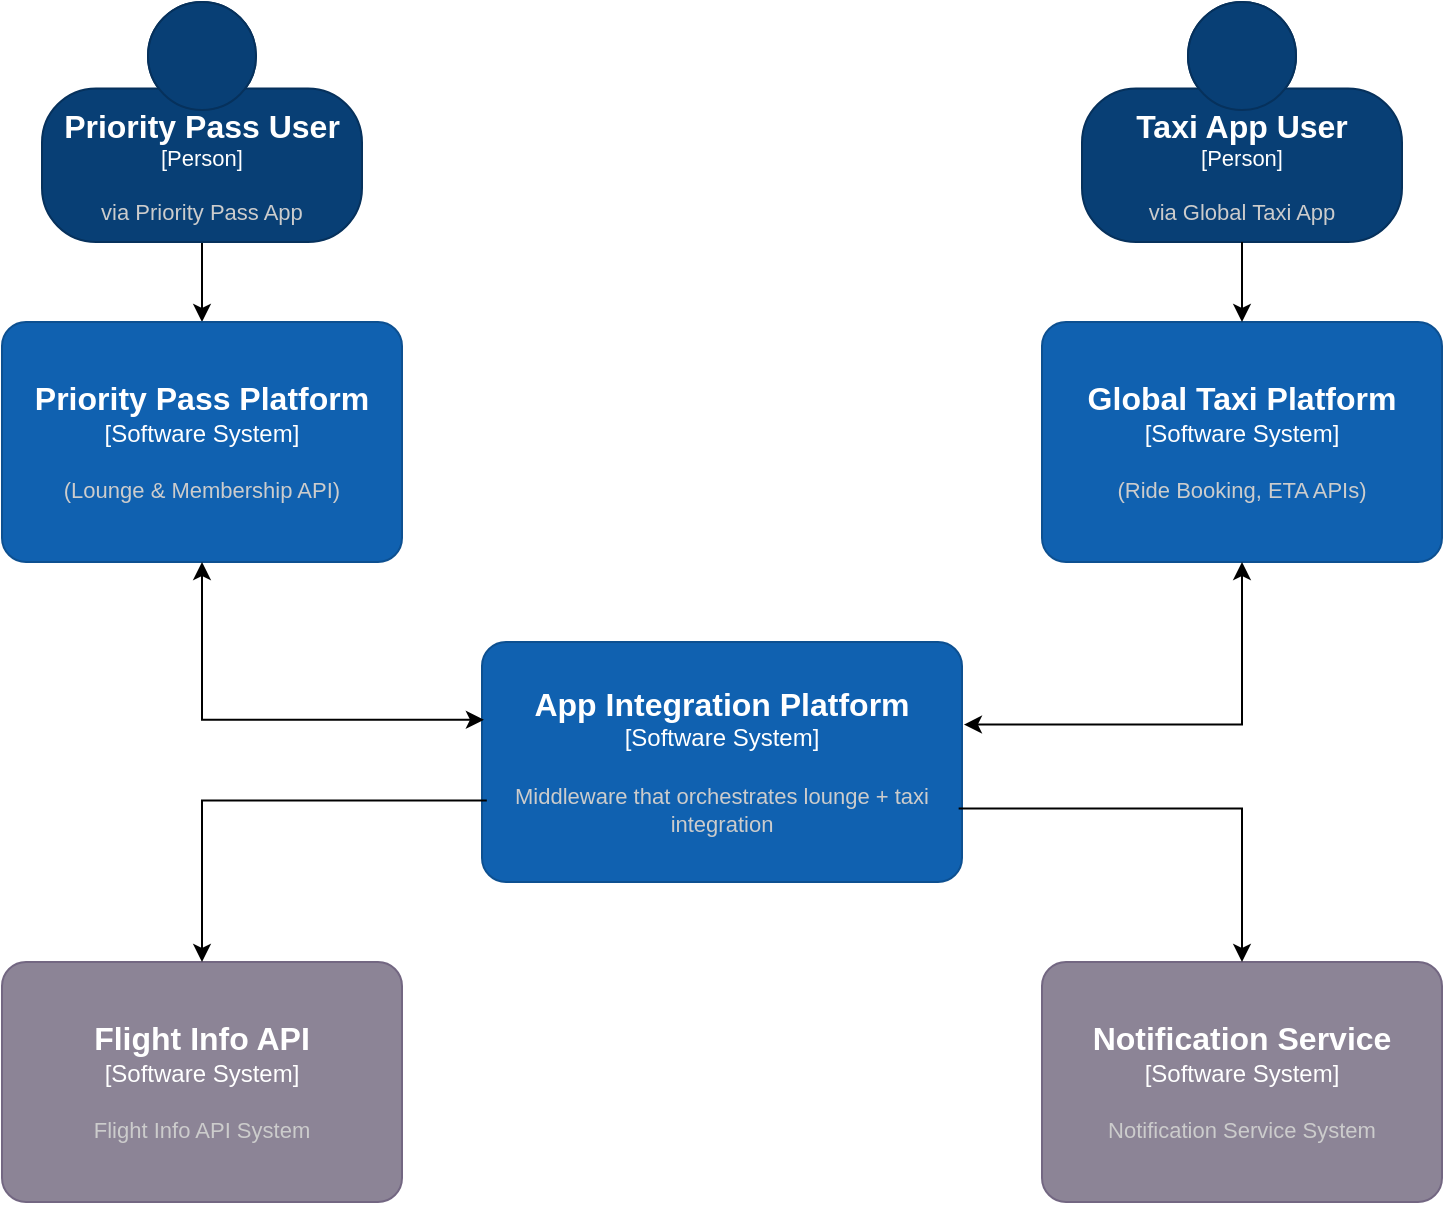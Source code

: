 <mxfile version="26.2.15" pages="3">
  <diagram name="Context" id="yVrRE9U0xkHryNs1dpXu">
    <mxGraphModel dx="1473" dy="922" grid="0" gridSize="10" guides="1" tooltips="1" connect="1" arrows="1" fold="1" page="1" pageScale="1" pageWidth="850" pageHeight="1100" math="0" shadow="0">
      <root>
        <mxCell id="0" />
        <mxCell id="1" parent="0" />
        <mxCell id="MIZiyKc636VFzg8JrYek-9" style="edgeStyle=orthogonalEdgeStyle;rounded=0;orthogonalLoop=1;jettySize=auto;html=1;" edge="1" parent="1" source="MIZiyKc636VFzg8JrYek-2" target="MIZiyKc636VFzg8JrYek-5">
          <mxGeometry relative="1" as="geometry" />
        </mxCell>
        <object placeholders="1" c4Name="Priority Pass User" c4Type="Person" c4Description="via Priority Pass App" label="&lt;font style=&quot;font-size: 16px&quot;&gt;&lt;b&gt;%c4Name%&lt;/b&gt;&lt;/font&gt;&lt;div&gt;[%c4Type%]&lt;/div&gt;&lt;br&gt;&lt;div&gt;&lt;font style=&quot;font-size: 11px&quot;&gt;&lt;font color=&quot;#cccccc&quot;&gt;%c4Description%&lt;/font&gt;&lt;/div&gt;" id="MIZiyKc636VFzg8JrYek-2">
          <mxCell style="html=1;fontSize=11;dashed=0;whiteSpace=wrap;fillColor=#083F75;strokeColor=#06315C;fontColor=#ffffff;shape=mxgraph.c4.person2;align=center;metaEdit=1;points=[[0.5,0,0],[1,0.5,0],[1,0.75,0],[0.75,1,0],[0.5,1,0],[0.25,1,0],[0,0.75,0],[0,0.5,0]];resizable=1;" vertex="1" parent="1">
            <mxGeometry x="60" y="40" width="160" height="120" as="geometry" />
          </mxCell>
        </object>
        <object placeholders="1" c4Name="App Integration Platform" c4Type="Software System" c4Description="Middleware that orchestrates lounge + taxi integration" label="&lt;font style=&quot;font-size: 16px&quot;&gt;&lt;b&gt;%c4Name%&lt;/b&gt;&lt;/font&gt;&lt;div&gt;[%c4Type%]&lt;/div&gt;&lt;br&gt;&lt;div&gt;&lt;font style=&quot;font-size: 11px&quot;&gt;&lt;font color=&quot;#cccccc&quot;&gt;%c4Description%&lt;/font&gt;&lt;/div&gt;" id="MIZiyKc636VFzg8JrYek-4">
          <mxCell style="rounded=1;whiteSpace=wrap;html=1;labelBackgroundColor=none;fillColor=#1061B0;fontColor=#ffffff;align=center;arcSize=10;strokeColor=#0D5091;metaEdit=1;resizable=1;points=[[0.25,0,0],[0.5,0,0],[0.75,0,0],[1,0.25,0],[1,0.5,0],[1,0.75,0],[0.75,1,0],[0.5,1,0],[0.25,1,0],[0,0.75,0],[0,0.5,0],[0,0.25,0]];" vertex="1" parent="1">
            <mxGeometry x="280" y="360" width="240" height="120" as="geometry" />
          </mxCell>
        </object>
        <object placeholders="1" c4Name="Priority Pass Platform" c4Type="Software System" c4Description="(Lounge &amp; Membership API)" label="&lt;font style=&quot;font-size: 16px&quot;&gt;&lt;b&gt;%c4Name%&lt;/b&gt;&lt;/font&gt;&lt;div&gt;[%c4Type%]&lt;/div&gt;&lt;br&gt;&lt;div&gt;&lt;font style=&quot;font-size: 11px&quot;&gt;&lt;font color=&quot;#cccccc&quot;&gt;%c4Description%&lt;/font&gt;&lt;/div&gt;" id="MIZiyKc636VFzg8JrYek-5">
          <mxCell style="rounded=1;whiteSpace=wrap;html=1;labelBackgroundColor=none;fillColor=#1061B0;fontColor=#ffffff;align=center;arcSize=10;strokeColor=#0D5091;metaEdit=1;resizable=1;points=[[0.25,0,0],[0.5,0,0],[0.75,0,0],[1,0.25,0],[1,0.5,0],[1,0.75,0],[0.75,1,0],[0.5,1,0],[0.25,1,0],[0,0.75,0],[0,0.5,0],[0,0.25,0]];verticalAlign=middle;fontFamily=Helvetica;fontSize=12;" vertex="1" parent="1">
            <mxGeometry x="40" y="200" width="200" height="120" as="geometry" />
          </mxCell>
        </object>
        <object placeholders="1" c4Name="Global Taxi Platform" c4Type="Software System" c4Description="(Ride Booking, ETA APIs)" label="&lt;font style=&quot;font-size: 16px&quot;&gt;&lt;b&gt;%c4Name%&lt;/b&gt;&lt;/font&gt;&lt;div&gt;[%c4Type%]&lt;/div&gt;&lt;br&gt;&lt;div&gt;&lt;font style=&quot;font-size: 11px&quot;&gt;&lt;font color=&quot;#cccccc&quot;&gt;%c4Description%&lt;/font&gt;&lt;/div&gt;" id="MIZiyKc636VFzg8JrYek-7">
          <mxCell style="rounded=1;whiteSpace=wrap;html=1;labelBackgroundColor=none;fillColor=#1061B0;fontColor=#ffffff;align=center;arcSize=10;strokeColor=#0D5091;metaEdit=1;resizable=1;points=[[0.25,0,0],[0.5,0,0],[0.75,0,0],[1,0.25,0],[1,0.5,0],[1,0.75,0],[0.75,1,0],[0.5,1,0],[0.25,1,0],[0,0.75,0],[0,0.5,0],[0,0.25,0]];verticalAlign=middle;fontFamily=Helvetica;fontSize=12;" vertex="1" parent="1">
            <mxGeometry x="560" y="200" width="200" height="120" as="geometry" />
          </mxCell>
        </object>
        <object placeholders="1" c4Name="Taxi App User" c4Type="Person" c4Description="via Global Taxi App" label="&lt;font style=&quot;font-size: 16px&quot;&gt;&lt;b&gt;%c4Name%&lt;/b&gt;&lt;/font&gt;&lt;div&gt;[%c4Type%]&lt;/div&gt;&lt;br&gt;&lt;div&gt;&lt;font style=&quot;font-size: 11px&quot;&gt;&lt;font color=&quot;#cccccc&quot;&gt;%c4Description%&lt;/font&gt;&lt;/div&gt;" id="MIZiyKc636VFzg8JrYek-8">
          <mxCell style="html=1;fontSize=11;dashed=0;whiteSpace=wrap;fillColor=#083F75;strokeColor=#06315C;fontColor=#ffffff;shape=mxgraph.c4.person2;align=center;metaEdit=1;points=[[0.5,0,0],[1,0.5,0],[1,0.75,0],[0.75,1,0],[0.5,1,0],[0.25,1,0],[0,0.75,0],[0,0.5,0]];resizable=1;" vertex="1" parent="1">
            <mxGeometry x="580" y="40" width="160" height="120" as="geometry" />
          </mxCell>
        </object>
        <mxCell id="MIZiyKc636VFzg8JrYek-11" style="edgeStyle=orthogonalEdgeStyle;rounded=0;orthogonalLoop=1;jettySize=auto;html=1;entryX=0.004;entryY=0.324;entryDx=0;entryDy=0;entryPerimeter=0;startArrow=classic;startFill=1;exitX=0.5;exitY=1;exitDx=0;exitDy=0;exitPerimeter=0;" edge="1" parent="1" source="MIZiyKc636VFzg8JrYek-5" target="MIZiyKc636VFzg8JrYek-4">
          <mxGeometry relative="1" as="geometry" />
        </mxCell>
        <mxCell id="MIZiyKc636VFzg8JrYek-12" style="edgeStyle=orthogonalEdgeStyle;rounded=0;orthogonalLoop=1;jettySize=auto;html=1;entryX=0.5;entryY=0;entryDx=0;entryDy=0;entryPerimeter=0;" edge="1" parent="1" source="MIZiyKc636VFzg8JrYek-8" target="MIZiyKc636VFzg8JrYek-7">
          <mxGeometry relative="1" as="geometry" />
        </mxCell>
        <object placeholders="1" c4Name="Flight Info API" c4Type="Software System" c4Description="Flight Info API System" label="&lt;font style=&quot;font-size: 16px&quot;&gt;&lt;b&gt;%c4Name%&lt;/b&gt;&lt;/font&gt;&lt;div&gt;[%c4Type%]&lt;/div&gt;&lt;br&gt;&lt;div&gt;&lt;font style=&quot;font-size: 11px&quot;&gt;&lt;font color=&quot;#cccccc&quot;&gt;%c4Description%&lt;/font&gt;&lt;/div&gt;" id="MIZiyKc636VFzg8JrYek-13">
          <mxCell style="rounded=1;whiteSpace=wrap;html=1;labelBackgroundColor=none;fillColor=#8C8496;fontColor=#ffffff;align=center;arcSize=10;strokeColor=#736782;metaEdit=1;resizable=1;points=[[0.25,0,0],[0.5,0,0],[0.75,0,0],[1,0.25,0],[1,0.5,0],[1,0.75,0],[0.75,1,0],[0.5,1,0],[0.25,1,0],[0,0.75,0],[0,0.5,0],[0,0.25,0]];" vertex="1" parent="1">
            <mxGeometry x="40" y="520" width="200" height="120" as="geometry" />
          </mxCell>
        </object>
        <object placeholders="1" c4Name="Notification Service" c4Type="Software System" c4Description="Notification Service System" label="&lt;font style=&quot;font-size: 16px&quot;&gt;&lt;b&gt;%c4Name%&lt;/b&gt;&lt;/font&gt;&lt;div&gt;[%c4Type%]&lt;/div&gt;&lt;br&gt;&lt;div&gt;&lt;font style=&quot;font-size: 11px&quot;&gt;&lt;font color=&quot;#cccccc&quot;&gt;%c4Description%&lt;/font&gt;&lt;/div&gt;" id="MIZiyKc636VFzg8JrYek-14">
          <mxCell style="rounded=1;whiteSpace=wrap;html=1;labelBackgroundColor=none;fillColor=#8C8496;fontColor=#ffffff;align=center;arcSize=10;strokeColor=#736782;metaEdit=1;resizable=1;points=[[0.25,0,0],[0.5,0,0],[0.75,0,0],[1,0.25,0],[1,0.5,0],[1,0.75,0],[0.75,1,0],[0.5,1,0],[0.25,1,0],[0,0.75,0],[0,0.5,0],[0,0.25,0]];" vertex="1" parent="1">
            <mxGeometry x="560" y="520" width="200" height="120" as="geometry" />
          </mxCell>
        </object>
        <mxCell id="MIZiyKc636VFzg8JrYek-16" style="edgeStyle=orthogonalEdgeStyle;rounded=0;orthogonalLoop=1;jettySize=auto;html=1;entryX=0.5;entryY=0;entryDx=0;entryDy=0;entryPerimeter=0;exitX=0.993;exitY=0.694;exitDx=0;exitDy=0;exitPerimeter=0;" edge="1" parent="1" source="MIZiyKc636VFzg8JrYek-4" target="MIZiyKc636VFzg8JrYek-14">
          <mxGeometry relative="1" as="geometry" />
        </mxCell>
        <mxCell id="MIZiyKc636VFzg8JrYek-17" style="edgeStyle=orthogonalEdgeStyle;rounded=0;orthogonalLoop=1;jettySize=auto;html=1;exitX=0.01;exitY=0.66;exitDx=0;exitDy=0;exitPerimeter=0;entryX=0.5;entryY=0;entryDx=0;entryDy=0;entryPerimeter=0;" edge="1" parent="1" source="MIZiyKc636VFzg8JrYek-4" target="MIZiyKc636VFzg8JrYek-13">
          <mxGeometry relative="1" as="geometry" />
        </mxCell>
        <mxCell id="MIZiyKc636VFzg8JrYek-18" style="edgeStyle=orthogonalEdgeStyle;rounded=0;orthogonalLoop=1;jettySize=auto;html=1;entryX=1.004;entryY=0.344;entryDx=0;entryDy=0;entryPerimeter=0;exitX=0.5;exitY=1;exitDx=0;exitDy=0;exitPerimeter=0;startArrow=classic;startFill=1;" edge="1" parent="1" source="MIZiyKc636VFzg8JrYek-7" target="MIZiyKc636VFzg8JrYek-4">
          <mxGeometry relative="1" as="geometry" />
        </mxCell>
      </root>
    </mxGraphModel>
  </diagram>
  <diagram name="Container-Diagram" id="QTWIF_uvTh-P5eCi1F5J">
    <mxGraphModel dx="1873" dy="922" grid="0" gridSize="10" guides="1" tooltips="1" connect="1" arrows="1" fold="1" page="0" pageScale="1" pageWidth="850" pageHeight="1100" math="0" shadow="0">
      <root>
        <mxCell id="iaBq63HRWIzzUxnHoeDe-0" />
        <mxCell id="iaBq63HRWIzzUxnHoeDe-1" parent="iaBq63HRWIzzUxnHoeDe-0" />
        <mxCell id="J3R2VgDhajD4dBMp-8DX-2" value="&lt;b&gt;&lt;font style=&quot;font-size: 16px;&quot;&gt;App Integration Platform&lt;/font&gt;&lt;/b&gt;" style="rounded=0;whiteSpace=wrap;html=1;verticalAlign=top;fillColor=#f5f5f5;fontColor=#333333;strokeColor=#666666;strokeWidth=0.5;align=left;" vertex="1" parent="iaBq63HRWIzzUxnHoeDe-1">
          <mxGeometry x="-8" y="199" width="880" height="610" as="geometry" />
        </mxCell>
        <object placeholders="1" c4Name="Priority Pass Platform" c4Type="Software System" c4Description="" label="&lt;font style=&quot;font-size: 16px&quot;&gt;&lt;b&gt;%c4Name%&lt;/b&gt;&lt;/font&gt;&lt;div&gt;[%c4Type%]&lt;/div&gt;&lt;br&gt;&lt;div&gt;&lt;font style=&quot;font-size: 11px&quot;&gt;&lt;font color=&quot;#cccccc&quot;&gt;%c4Description%&lt;/font&gt;&lt;/div&gt;" id="iaBq63HRWIzzUxnHoeDe-5">
          <mxCell style="rounded=1;whiteSpace=wrap;html=1;labelBackgroundColor=none;fillColor=#1061B0;fontColor=#ffffff;align=center;arcSize=10;strokeColor=#0D5091;metaEdit=1;resizable=1;points=[[0.25,0,0],[0.5,0,0],[0.75,0,0],[1,0.25,0],[1,0.5,0],[1,0.75,0],[0.75,1,0],[0.5,1,0],[0.25,1,0],[0,0.75,0],[0,0.5,0],[0,0.25,0]];verticalAlign=middle;fontFamily=Helvetica;fontSize=12;" vertex="1" parent="iaBq63HRWIzzUxnHoeDe-1">
            <mxGeometry x="40" y="40" width="160" height="80" as="geometry" />
          </mxCell>
        </object>
        <object placeholders="1" c4Name="Global Taxi Platform" c4Type="Software System" c4Description="" label="&lt;font style=&quot;font-size: 16px&quot;&gt;&lt;b&gt;%c4Name%&lt;/b&gt;&lt;/font&gt;&lt;div&gt;[%c4Type%]&lt;/div&gt;&lt;br&gt;&lt;div&gt;&lt;font style=&quot;font-size: 11px&quot;&gt;&lt;font color=&quot;#cccccc&quot;&gt;%c4Description%&lt;/font&gt;&lt;/div&gt;" id="iaBq63HRWIzzUxnHoeDe-6">
          <mxCell style="rounded=1;whiteSpace=wrap;html=1;labelBackgroundColor=none;fillColor=#1061B0;fontColor=#ffffff;align=center;arcSize=10;strokeColor=#0D5091;metaEdit=1;resizable=1;points=[[0.25,0,0],[0.5,0,0],[0.75,0,0],[1,0.25,0],[1,0.5,0],[1,0.75,0],[0.75,1,0],[0.5,1,0],[0.25,1,0],[0,0.75,0],[0,0.5,0],[0,0.25,0]];verticalAlign=middle;fontFamily=Helvetica;fontSize=12;" vertex="1" parent="iaBq63HRWIzzUxnHoeDe-1">
            <mxGeometry x="638" y="40" width="160" height="80" as="geometry" />
          </mxCell>
        </object>
        <object placeholders="1" c4Name="Flight Info API" c4Type="Software System" c4Description="" label="&lt;font style=&quot;font-size: 16px&quot;&gt;&lt;b&gt;%c4Name%&lt;/b&gt;&lt;/font&gt;&lt;div&gt;[%c4Type%]&lt;/div&gt;&lt;br&gt;&lt;div&gt;&lt;font style=&quot;font-size: 11px&quot;&gt;&lt;font color=&quot;#cccccc&quot;&gt;%c4Description%&lt;/font&gt;&lt;/div&gt;" id="iaBq63HRWIzzUxnHoeDe-10">
          <mxCell style="rounded=1;whiteSpace=wrap;html=1;labelBackgroundColor=none;fillColor=#8C8496;fontColor=#ffffff;align=center;arcSize=10;strokeColor=#736782;metaEdit=1;resizable=1;points=[[0.25,0,0],[0.5,0,0],[0.75,0,0],[1,0.25,0],[1,0.5,0],[1,0.75,0],[0.75,1,0],[0.5,1,0],[0.25,1,0],[0,0.75,0],[0,0.5,0],[0,0.25,0]];" vertex="1" parent="iaBq63HRWIzzUxnHoeDe-1">
            <mxGeometry x="60" y="841" width="160" height="80" as="geometry" />
          </mxCell>
        </object>
        <object placeholders="1" c4Name="Notification Service" c4Type="Software System" c4Description="" label="&lt;font style=&quot;font-size: 16px&quot;&gt;&lt;b&gt;%c4Name%&lt;/b&gt;&lt;/font&gt;&lt;div&gt;[%c4Type%]&lt;/div&gt;&lt;br&gt;&lt;div&gt;&lt;font style=&quot;font-size: 11px&quot;&gt;&lt;font color=&quot;#cccccc&quot;&gt;%c4Description%&lt;/font&gt;&lt;/div&gt;" id="iaBq63HRWIzzUxnHoeDe-11">
          <mxCell style="rounded=1;whiteSpace=wrap;html=1;labelBackgroundColor=none;fillColor=#8C8496;fontColor=#ffffff;align=center;arcSize=10;strokeColor=#736782;metaEdit=1;resizable=1;points=[[0.25,0,0],[0.5,0,0],[0.75,0,0],[1,0.25,0],[1,0.5,0],[1,0.75,0],[0.75,1,0],[0.5,1,0],[0.25,1,0],[0,0.75,0],[0,0.5,0],[0,0.25,0]];" vertex="1" parent="iaBq63HRWIzzUxnHoeDe-1">
            <mxGeometry x="640" y="841" width="160" height="80" as="geometry" />
          </mxCell>
        </object>
        <object placeholders="1" c4Name="API Gateway" c4Type="Container" c4Technology="e.g. AWS API Gateway" c4Description="Entry point for all external integrations; handles auth/routing" label="&lt;font style=&quot;font-size: 16px&quot;&gt;&lt;b&gt;%c4Name%&lt;/b&gt;&lt;/font&gt;&lt;div&gt;[%c4Type%: %c4Technology%]&lt;/div&gt;&lt;br&gt;&lt;div&gt;&lt;font style=&quot;font-size: 11px&quot;&gt;&lt;font color=&quot;#E6E6E6&quot;&gt;%c4Description%&lt;/font&gt;&lt;/div&gt;" id="J3R2VgDhajD4dBMp-8DX-3">
          <mxCell style="rounded=1;whiteSpace=wrap;html=1;fontSize=11;labelBackgroundColor=none;fillColor=#23A2D9;fontColor=#ffffff;align=center;arcSize=10;strokeColor=#0E7DAD;metaEdit=1;resizable=1;points=[[0.25,0,0],[0.5,0,0],[0.75,0,0],[1,0.25,0],[1,0.5,0],[1,0.75,0],[0.75,1,0],[0.5,1,0],[0.25,1,0],[0,0.75,0],[0,0.5,0],[0,0.25,0]];" vertex="1" parent="iaBq63HRWIzzUxnHoeDe-1">
            <mxGeometry x="320" y="360" width="200" height="80" as="geometry" />
          </mxCell>
        </object>
        <object placeholders="1" c4Name="Authentication Service&#x9;" c4Type="Container" c4Technology="e.g. AWS Incognito" c4Description="Manages user/system authentication" label="&lt;font style=&quot;font-size: 16px&quot;&gt;&lt;b&gt;%c4Name%&lt;/b&gt;&lt;/font&gt;&lt;div&gt;[%c4Type%: %c4Technology%]&lt;/div&gt;&lt;br&gt;&lt;div&gt;&lt;font style=&quot;font-size: 11px&quot;&gt;&lt;font color=&quot;#E6E6E6&quot;&gt;%c4Description%&lt;/font&gt;&lt;/div&gt;" id="J3R2VgDhajD4dBMp-8DX-4">
          <mxCell style="rounded=1;whiteSpace=wrap;html=1;fontSize=11;labelBackgroundColor=none;fillColor=#23A2D9;fontColor=#ffffff;align=center;arcSize=10;strokeColor=#0E7DAD;metaEdit=1;resizable=1;points=[[0.25,0,0],[0.5,0,0],[0.75,0,0],[1,0.25,0],[1,0.5,0],[1,0.75,0],[0.75,1,0],[0.5,1,0],[0.25,1,0],[0,0.75,0],[0,0.5,0],[0,0.25,0]];" vertex="1" parent="iaBq63HRWIzzUxnHoeDe-1">
            <mxGeometry x="40" y="240" width="200" height="80" as="geometry" />
          </mxCell>
        </object>
        <object placeholders="1" c4Name="Taxi Inventory Service" c4Type="Container" c4Technology="e.g. AWS Lambda" c4Description="Syncs available ride details" label="&lt;font style=&quot;font-size: 16px&quot;&gt;&lt;b&gt;%c4Name%&lt;/b&gt;&lt;/font&gt;&lt;div&gt;[%c4Type%: %c4Technology%]&lt;/div&gt;&lt;br&gt;&lt;div&gt;&lt;font style=&quot;font-size: 11px&quot;&gt;&lt;font color=&quot;#E6E6E6&quot;&gt;%c4Description%&lt;/font&gt;&lt;/div&gt;" id="J3R2VgDhajD4dBMp-8DX-5">
          <mxCell style="rounded=1;whiteSpace=wrap;html=1;fontSize=11;labelBackgroundColor=none;fillColor=#23A2D9;fontColor=#ffffff;align=center;arcSize=10;strokeColor=#0E7DAD;metaEdit=1;resizable=1;points=[[0.25,0,0],[0.5,0,0],[0.75,0,0],[1,0.25,0],[1,0.5,0],[1,0.75,0],[0.75,1,0],[0.5,1,0],[0.25,1,0],[0,0.75,0],[0,0.5,0],[0,0.25,0]];" vertex="1" parent="iaBq63HRWIzzUxnHoeDe-1">
            <mxGeometry x="600" y="240" width="200" height="80" as="geometry" />
          </mxCell>
        </object>
        <object placeholders="1" c4Name="Lounge Inventory Service" c4Type="Container" c4Technology="e.g. AWS Lambda" c4Description="Syncs lounges from Priority Pass" label="&lt;font style=&quot;font-size: 16px&quot;&gt;&lt;b&gt;%c4Name%&lt;/b&gt;&lt;/font&gt;&lt;div&gt;[%c4Type%: %c4Technology%]&lt;/div&gt;&lt;br&gt;&lt;div&gt;&lt;font style=&quot;font-size: 11px&quot;&gt;&lt;font color=&quot;#E6E6E6&quot;&gt;%c4Description%&lt;/font&gt;&lt;/div&gt;" id="J3R2VgDhajD4dBMp-8DX-6">
          <mxCell style="rounded=1;whiteSpace=wrap;html=1;fontSize=11;labelBackgroundColor=none;fillColor=#23A2D9;fontColor=#ffffff;align=center;arcSize=10;strokeColor=#0E7DAD;metaEdit=1;resizable=1;points=[[0.25,0,0],[0.5,0,0],[0.75,0,0],[1,0.25,0],[1,0.5,0],[1,0.75,0],[0.75,1,0],[0.5,1,0],[0.25,1,0],[0,0.75,0],[0,0.5,0],[0,0.25,0]];" vertex="1" parent="iaBq63HRWIzzUxnHoeDe-1">
            <mxGeometry x="40" y="360" width="200" height="80" as="geometry" />
          </mxCell>
        </object>
        <object placeholders="1" c4Name="Internal Data Store" c4Type="Container" c4Technology="e.g. RDS for PostgreSQL, Redis Cache" c4Description="Stores Data like data like synced inventories, booking logs, etc." label="&lt;font style=&quot;font-size: 16px&quot;&gt;&lt;b&gt;%c4Name%&lt;/b&gt;&lt;/font&gt;&lt;div&gt;[%c4Type%:&amp;nbsp;%c4Technology%]&lt;/div&gt;&lt;br&gt;&lt;div&gt;&lt;font style=&quot;font-size: 11px&quot;&gt;&lt;font color=&quot;#E6E6E6&quot;&gt;%c4Description%&lt;/font&gt;&lt;/div&gt;" id="J3R2VgDhajD4dBMp-8DX-7">
          <mxCell style="shape=cylinder3;size=15;whiteSpace=wrap;html=1;boundedLbl=1;rounded=0;labelBackgroundColor=none;fillColor=#23A2D9;fontSize=12;fontColor=#ffffff;align=center;strokeColor=#0E7DAD;metaEdit=1;points=[[0.5,0,0],[1,0.25,0],[1,0.5,0],[1,0.75,0],[0.5,1,0],[0,0.75,0],[0,0.5,0],[0,0.25,0]];resizable=1;" vertex="1" parent="iaBq63HRWIzzUxnHoeDe-1">
            <mxGeometry x="320" y="530" width="200" height="140" as="geometry" />
          </mxCell>
        </object>
        <mxCell id="J3R2VgDhajD4dBMp-8DX-25" style="edgeStyle=orthogonalEdgeStyle;rounded=0;orthogonalLoop=1;jettySize=auto;html=1;exitX=0.601;exitY=0.915;exitDx=0;exitDy=0;exitPerimeter=0;jumpStyle=arc;" edge="1" parent="iaBq63HRWIzzUxnHoeDe-1" source="J3R2VgDhajD4dBMp-8DX-8" target="iaBq63HRWIzzUxnHoeDe-11">
          <mxGeometry relative="1" as="geometry" />
        </mxCell>
        <object placeholders="1" c4Name="Notification Dispatcher" c4Type="Container" c4Technology="e.g. AWS SNS" c4Description="Sends notifications" label="&lt;font style=&quot;font-size: 16px&quot;&gt;&lt;b&gt;%c4Name%&lt;/b&gt;&lt;/font&gt;&lt;div&gt;[%c4Type%: %c4Technology%]&lt;/div&gt;&lt;br&gt;&lt;div&gt;&lt;font style=&quot;font-size: 11px&quot;&gt;&lt;font color=&quot;#E6E6E6&quot;&gt;%c4Description%&lt;/font&gt;&lt;/div&gt;" id="J3R2VgDhajD4dBMp-8DX-8">
          <mxCell style="rounded=1;whiteSpace=wrap;html=1;fontSize=11;labelBackgroundColor=none;fillColor=#23A2D9;fontColor=#ffffff;align=center;arcSize=10;strokeColor=#0E7DAD;metaEdit=1;resizable=1;points=[[0.25,0,0],[0.5,0,0],[0.75,0,0],[1,0.25,0],[1,0.5,0],[1,0.75,0],[0.75,1,0],[0.5,1,0],[0.25,1,0],[0,0.75,0],[0,0.5,0],[0,0.25,0]];" vertex="1" parent="iaBq63HRWIzzUxnHoeDe-1">
            <mxGeometry x="600" y="480" width="200" height="80" as="geometry" />
          </mxCell>
        </object>
        <mxCell id="J3R2VgDhajD4dBMp-8DX-30" style="edgeStyle=orthogonalEdgeStyle;rounded=0;orthogonalLoop=1;jettySize=auto;html=1;entryX=0.022;entryY=0.314;entryDx=0;entryDy=0;entryPerimeter=0;dashed=1;" edge="1" parent="iaBq63HRWIzzUxnHoeDe-1" source="J3R2VgDhajD4dBMp-8DX-9" target="J3R2VgDhajD4dBMp-8DX-7">
          <mxGeometry relative="1" as="geometry">
            <Array as="points">
              <mxPoint x="200" y="574" />
            </Array>
          </mxGeometry>
        </mxCell>
        <object placeholders="1" c4Name="Flight ETA Recommender" c4Type="Container" c4Technology="e.g. AWS Lambda" c4Description="Pulls flight status and suggests optimal departure time" label="&lt;font style=&quot;font-size: 16px&quot;&gt;&lt;b&gt;%c4Name%&lt;/b&gt;&lt;/font&gt;&lt;div&gt;[%c4Type%: %c4Technology%]&lt;/div&gt;&lt;br&gt;&lt;div&gt;&lt;font style=&quot;font-size: 11px&quot;&gt;&lt;font color=&quot;#E6E6E6&quot;&gt;%c4Description%&lt;/font&gt;&lt;/div&gt;" id="J3R2VgDhajD4dBMp-8DX-9">
          <mxCell style="rounded=1;whiteSpace=wrap;html=1;fontSize=11;labelBackgroundColor=none;fillColor=#23A2D9;fontColor=#ffffff;align=center;arcSize=10;strokeColor=#0E7DAD;metaEdit=1;resizable=1;points=[[0.25,0,0],[0.5,0,0],[0.75,0,0],[1,0.25,0],[1,0.5,0],[1,0.75,0],[0.75,1,0],[0.5,1,0],[0.25,1,0],[0,0.75,0],[0,0.5,0],[0,0.25,0]];" vertex="1" parent="iaBq63HRWIzzUxnHoeDe-1">
            <mxGeometry x="40" y="480" width="200" height="80" as="geometry" />
          </mxCell>
        </object>
        <mxCell id="J3R2VgDhajD4dBMp-8DX-35" style="edgeStyle=orthogonalEdgeStyle;rounded=0;orthogonalLoop=1;jettySize=auto;html=1;" edge="1" parent="iaBq63HRWIzzUxnHoeDe-1" source="J3R2VgDhajD4dBMp-8DX-11" target="J3R2VgDhajD4dBMp-8DX-8">
          <mxGeometry relative="1" as="geometry" />
        </mxCell>
        <object placeholders="1" c4Name="Booking Orchestrator" c4Type="Container" c4Technology="e.g. AWS Lambda" c4Description="Coordinates ride booking across systems" label="&lt;font style=&quot;font-size: 16px&quot;&gt;&lt;b&gt;%c4Name%&lt;/b&gt;&lt;/font&gt;&lt;div&gt;[%c4Type%: %c4Technology%]&lt;/div&gt;&lt;br&gt;&lt;div&gt;&lt;font style=&quot;font-size: 11px&quot;&gt;&lt;font color=&quot;#E6E6E6&quot;&gt;%c4Description%&lt;/font&gt;&lt;/div&gt;" id="J3R2VgDhajD4dBMp-8DX-11">
          <mxCell style="rounded=1;whiteSpace=wrap;html=1;fontSize=11;labelBackgroundColor=none;fillColor=#23A2D9;fontColor=#ffffff;align=center;arcSize=10;strokeColor=#0E7DAD;metaEdit=1;resizable=1;points=[[0.25,0,0],[0.5,0,0],[0.75,0,0],[1,0.25,0],[1,0.5,0],[1,0.75,0],[0.75,1,0],[0.5,1,0],[0.25,1,0],[0,0.75,0],[0,0.5,0],[0,0.25,0]];" vertex="1" parent="iaBq63HRWIzzUxnHoeDe-1">
            <mxGeometry x="600" y="360" width="200" height="80" as="geometry" />
          </mxCell>
        </object>
        <mxCell id="J3R2VgDhajD4dBMp-8DX-12" style="edgeStyle=orthogonalEdgeStyle;rounded=0;orthogonalLoop=1;jettySize=auto;html=1;entryX=0.75;entryY=0;entryDx=0;entryDy=0;entryPerimeter=0;startArrow=classic;startFill=1;" edge="1" parent="iaBq63HRWIzzUxnHoeDe-1" source="iaBq63HRWIzzUxnHoeDe-6" target="J3R2VgDhajD4dBMp-8DX-3">
          <mxGeometry relative="1" as="geometry" />
        </mxCell>
        <mxCell id="J3R2VgDhajD4dBMp-8DX-13" style="edgeStyle=orthogonalEdgeStyle;rounded=0;orthogonalLoop=1;jettySize=auto;html=1;entryX=0.25;entryY=0;entryDx=0;entryDy=0;entryPerimeter=0;startArrow=classic;startFill=1;" edge="1" parent="iaBq63HRWIzzUxnHoeDe-1" source="iaBq63HRWIzzUxnHoeDe-5" target="J3R2VgDhajD4dBMp-8DX-3">
          <mxGeometry relative="1" as="geometry" />
        </mxCell>
        <mxCell id="J3R2VgDhajD4dBMp-8DX-14" style="edgeStyle=orthogonalEdgeStyle;rounded=0;orthogonalLoop=1;jettySize=auto;html=1;exitX=1;exitY=0.25;exitDx=0;exitDy=0;exitPerimeter=0;" edge="1" parent="iaBq63HRWIzzUxnHoeDe-1" source="J3R2VgDhajD4dBMp-8DX-3" target="J3R2VgDhajD4dBMp-8DX-5">
          <mxGeometry relative="1" as="geometry">
            <Array as="points">
              <mxPoint x="560" y="380" />
              <mxPoint x="560" y="280" />
            </Array>
          </mxGeometry>
        </mxCell>
        <mxCell id="J3R2VgDhajD4dBMp-8DX-15" style="edgeStyle=orthogonalEdgeStyle;rounded=0;orthogonalLoop=1;jettySize=auto;html=1;exitX=0;exitY=0.5;exitDx=0;exitDy=0;exitPerimeter=0;" edge="1" parent="iaBq63HRWIzzUxnHoeDe-1" source="J3R2VgDhajD4dBMp-8DX-3" target="J3R2VgDhajD4dBMp-8DX-6">
          <mxGeometry relative="1" as="geometry" />
        </mxCell>
        <mxCell id="J3R2VgDhajD4dBMp-8DX-16" style="edgeStyle=orthogonalEdgeStyle;rounded=0;orthogonalLoop=1;jettySize=auto;html=1;entryX=1;entryY=0.5;entryDx=0;entryDy=0;entryPerimeter=0;exitX=0;exitY=0.25;exitDx=0;exitDy=0;exitPerimeter=0;" edge="1" parent="iaBq63HRWIzzUxnHoeDe-1" source="J3R2VgDhajD4dBMp-8DX-3" target="J3R2VgDhajD4dBMp-8DX-4">
          <mxGeometry relative="1" as="geometry" />
        </mxCell>
        <mxCell id="J3R2VgDhajD4dBMp-8DX-19" style="edgeStyle=orthogonalEdgeStyle;rounded=0;orthogonalLoop=1;jettySize=auto;html=1;entryX=0;entryY=0.5;entryDx=0;entryDy=0;entryPerimeter=0;" edge="1" parent="iaBq63HRWIzzUxnHoeDe-1" source="J3R2VgDhajD4dBMp-8DX-3" target="J3R2VgDhajD4dBMp-8DX-11">
          <mxGeometry relative="1" as="geometry" />
        </mxCell>
        <mxCell id="J3R2VgDhajD4dBMp-8DX-20" style="edgeStyle=orthogonalEdgeStyle;rounded=0;orthogonalLoop=1;jettySize=auto;html=1;entryX=1;entryY=0.5;entryDx=0;entryDy=0;entryPerimeter=0;jumpStyle=arc;" edge="1" parent="iaBq63HRWIzzUxnHoeDe-1" source="J3R2VgDhajD4dBMp-8DX-11" target="iaBq63HRWIzzUxnHoeDe-6">
          <mxGeometry relative="1" as="geometry">
            <Array as="points">
              <mxPoint x="820" y="400" />
              <mxPoint x="820" y="80" />
            </Array>
          </mxGeometry>
        </mxCell>
        <mxCell id="J3R2VgDhajD4dBMp-8DX-23" style="edgeStyle=orthogonalEdgeStyle;rounded=0;orthogonalLoop=1;jettySize=auto;html=1;entryX=0.995;entryY=0.686;entryDx=0;entryDy=0;entryPerimeter=0;jumpStyle=arc;dashed=1;jumpSize=13;" edge="1" parent="iaBq63HRWIzzUxnHoeDe-1" source="J3R2VgDhajD4dBMp-8DX-11" target="J3R2VgDhajD4dBMp-8DX-7">
          <mxGeometry relative="1" as="geometry">
            <Array as="points">
              <mxPoint x="820" y="420" />
              <mxPoint x="820" y="626" />
            </Array>
          </mxGeometry>
        </mxCell>
        <mxCell id="J3R2VgDhajD4dBMp-8DX-24" style="edgeStyle=orthogonalEdgeStyle;rounded=0;orthogonalLoop=1;jettySize=auto;html=1;entryX=1;entryY=0.5;entryDx=0;entryDy=0;entryPerimeter=0;curved=0;exitX=0.383;exitY=1.001;exitDx=0;exitDy=0;exitPerimeter=0;dashed=1;" edge="1" parent="iaBq63HRWIzzUxnHoeDe-1" source="J3R2VgDhajD4dBMp-8DX-8" target="J3R2VgDhajD4dBMp-8DX-7">
          <mxGeometry relative="1" as="geometry" />
        </mxCell>
        <mxCell id="J3R2VgDhajD4dBMp-8DX-27" style="edgeStyle=orthogonalEdgeStyle;rounded=0;orthogonalLoop=1;jettySize=auto;html=1;entryX=1.003;entryY=0.827;entryDx=0;entryDy=0;entryPerimeter=0;dashed=1;jumpStyle=arc;jumpSize=12;" edge="1" parent="iaBq63HRWIzzUxnHoeDe-1" source="J3R2VgDhajD4dBMp-8DX-5" target="J3R2VgDhajD4dBMp-8DX-7">
          <mxGeometry relative="1" as="geometry">
            <Array as="points">
              <mxPoint x="840" y="280" />
              <mxPoint x="840" y="646" />
            </Array>
          </mxGeometry>
        </mxCell>
        <mxCell id="J3R2VgDhajD4dBMp-8DX-28" style="edgeStyle=orthogonalEdgeStyle;rounded=0;orthogonalLoop=1;jettySize=auto;html=1;entryX=1;entryY=0.25;entryDx=0;entryDy=0;entryPerimeter=0;exitX=0;exitY=0.75;exitDx=0;exitDy=0;exitPerimeter=0;" edge="1" parent="iaBq63HRWIzzUxnHoeDe-1" source="J3R2VgDhajD4dBMp-8DX-3" target="J3R2VgDhajD4dBMp-8DX-9">
          <mxGeometry relative="1" as="geometry">
            <Array as="points">
              <mxPoint x="280" y="420" />
              <mxPoint x="280" y="500" />
            </Array>
          </mxGeometry>
        </mxCell>
        <mxCell id="J3R2VgDhajD4dBMp-8DX-29" style="edgeStyle=orthogonalEdgeStyle;rounded=0;orthogonalLoop=1;jettySize=auto;html=1;entryX=0.5;entryY=0;entryDx=0;entryDy=0;entryPerimeter=0;" edge="1" parent="iaBq63HRWIzzUxnHoeDe-1" source="J3R2VgDhajD4dBMp-8DX-9" target="iaBq63HRWIzzUxnHoeDe-10">
          <mxGeometry relative="1" as="geometry" />
        </mxCell>
        <mxCell id="J3R2VgDhajD4dBMp-8DX-31" style="edgeStyle=orthogonalEdgeStyle;rounded=0;orthogonalLoop=1;jettySize=auto;html=1;entryX=0;entryY=0.5;entryDx=0;entryDy=0;entryPerimeter=0;jumpStyle=arc;exitX=0;exitY=0.75;exitDx=0;exitDy=0;exitPerimeter=0;dashed=1;" edge="1" parent="iaBq63HRWIzzUxnHoeDe-1" source="J3R2VgDhajD4dBMp-8DX-6" target="J3R2VgDhajD4dBMp-8DX-7">
          <mxGeometry relative="1" as="geometry">
            <Array as="points">
              <mxPoint x="20" y="420" />
              <mxPoint x="20" y="600" />
            </Array>
          </mxGeometry>
        </mxCell>
        <mxCell id="J3R2VgDhajD4dBMp-8DX-32" style="edgeStyle=orthogonalEdgeStyle;rounded=0;orthogonalLoop=1;jettySize=auto;html=1;entryX=0;entryY=0.5;entryDx=0;entryDy=0;entryPerimeter=0;" edge="1" parent="iaBq63HRWIzzUxnHoeDe-1" source="J3R2VgDhajD4dBMp-8DX-6" target="iaBq63HRWIzzUxnHoeDe-5">
          <mxGeometry relative="1" as="geometry">
            <Array as="points">
              <mxPoint x="20" y="400" />
              <mxPoint x="20" y="80" />
            </Array>
          </mxGeometry>
        </mxCell>
        <mxCell id="J3R2VgDhajD4dBMp-8DX-33" style="edgeStyle=orthogonalEdgeStyle;rounded=0;orthogonalLoop=1;jettySize=auto;html=1;entryX=0.194;entryY=-0.009;entryDx=0;entryDy=0;entryPerimeter=0;jumpStyle=arc;" edge="1" parent="iaBq63HRWIzzUxnHoeDe-1" source="J3R2VgDhajD4dBMp-8DX-6" target="J3R2VgDhajD4dBMp-8DX-8">
          <mxGeometry relative="1" as="geometry">
            <Array as="points">
              <mxPoint x="140" y="460" />
              <mxPoint x="639" y="460" />
            </Array>
          </mxGeometry>
        </mxCell>
        <mxCell id="J3R2VgDhajD4dBMp-8DX-34" style="edgeStyle=orthogonalEdgeStyle;rounded=0;orthogonalLoop=1;jettySize=auto;html=1;entryX=0;entryY=0.5;entryDx=0;entryDy=0;entryPerimeter=0;" edge="1" parent="iaBq63HRWIzzUxnHoeDe-1" source="J3R2VgDhajD4dBMp-8DX-9" target="J3R2VgDhajD4dBMp-8DX-8">
          <mxGeometry relative="1" as="geometry" />
        </mxCell>
        <mxCell id="J3R2VgDhajD4dBMp-8DX-38" style="edgeStyle=orthogonalEdgeStyle;rounded=0;orthogonalLoop=1;jettySize=auto;html=1;" edge="1" parent="iaBq63HRWIzzUxnHoeDe-1" source="J3R2VgDhajD4dBMp-8DX-37" target="J3R2VgDhajD4dBMp-8DX-7">
          <mxGeometry relative="1" as="geometry" />
        </mxCell>
        <object placeholders="1" c4Name="Admin &amp; Dashboard" c4Type="Container" c4Technology="e.g. React" c4Description="Administrative Functions/Dashboards" label="&lt;font style=&quot;font-size: 16px&quot;&gt;&lt;b&gt;%c4Name%&lt;/b&gt;&lt;/font&gt;&lt;div&gt;[%c4Type%: %c4Technology%]&lt;/div&gt;&lt;br&gt;&lt;div&gt;&lt;font style=&quot;font-size: 11px&quot;&gt;&lt;font color=&quot;#E6E6E6&quot;&gt;%c4Description%&lt;/font&gt;&lt;/div&gt;" id="J3R2VgDhajD4dBMp-8DX-37">
          <mxCell style="rounded=1;whiteSpace=wrap;html=1;fontSize=11;labelBackgroundColor=none;fillColor=#23A2D9;fontColor=#ffffff;align=center;arcSize=10;strokeColor=#0E7DAD;metaEdit=1;resizable=1;points=[[0.25,0,0],[0.5,0,0],[0.75,0,0],[1,0.25,0],[1,0.5,0],[1,0.75,0],[0.75,1,0],[0.5,1,0],[0.25,1,0],[0,0.75,0],[0,0.5,0],[0,0.25,0]];" vertex="1" parent="iaBq63HRWIzzUxnHoeDe-1">
            <mxGeometry x="320" y="720" width="200" height="80" as="geometry" />
          </mxCell>
        </object>
        <mxCell id="y9bXtzrCe2QxArvob7oN-3" style="edgeStyle=orthogonalEdgeStyle;rounded=0;orthogonalLoop=1;jettySize=auto;html=1;entryX=0.594;entryY=-0.004;entryDx=0;entryDy=0;entryPerimeter=0;" edge="1" parent="iaBq63HRWIzzUxnHoeDe-1" source="iaBq63HRWIzzUxnHoeDe-6" target="J3R2VgDhajD4dBMp-8DX-5">
          <mxGeometry relative="1" as="geometry" />
        </mxCell>
      </root>
    </mxGraphModel>
  </diagram>
  <diagram id="hxKUn1GcoSNZ8Mr464qj" name="Component-Diagram">
    <mxGraphModel dx="1252" dy="784" grid="0" gridSize="10" guides="1" tooltips="1" connect="1" arrows="1" fold="1" page="0" pageScale="1" pageWidth="850" pageHeight="1100" math="0" shadow="0">
      <root>
        <mxCell id="0" />
        <mxCell id="1" parent="0" />
        <mxCell id="8n1j2MH3Z2ix3Bd-l0Cs-1" value="&lt;b&gt;&lt;font style=&quot;font-size: 14px;&quot;&gt;Booking Orchestrator Service&lt;/font&gt;&lt;/b&gt;" style="rounded=0;whiteSpace=wrap;html=1;verticalAlign=top;align=left;strokeWidth=0.5;fillColor=#f5f5f5;fontColor=#333333;strokeColor=#666666;" vertex="1" parent="1">
          <mxGeometry y="120" width="840" height="500" as="geometry" />
        </mxCell>
        <mxCell id="KwagXxQe6XlHq2EDbfLU-12" style="edgeStyle=orthogonalEdgeStyle;rounded=0;orthogonalLoop=1;jettySize=auto;html=1;" edge="1" parent="1" source="8n1j2MH3Z2ix3Bd-l0Cs-2" target="avT_0uygnHA06j82aNAr-3">
          <mxGeometry relative="1" as="geometry" />
        </mxCell>
        <object placeholders="1" c4Name="Booking Controller" c4Type="Component" c4Technology="AWS Lambda (Node.js)" c4Description="Entry point for booking requests via API Gateway" label="&lt;font style=&quot;font-size: 16px&quot;&gt;&lt;b&gt;%c4Name%&lt;/b&gt;&lt;/font&gt;&lt;div&gt;[%c4Type%: %c4Technology%]&lt;/div&gt;&lt;br&gt;&lt;div&gt;&lt;font style=&quot;font-size: 11px&quot;&gt;%c4Description%&lt;/font&gt;&lt;/div&gt;" id="8n1j2MH3Z2ix3Bd-l0Cs-2">
          <mxCell style="rounded=1;whiteSpace=wrap;html=1;labelBackgroundColor=none;fillColor=#63BEF2;fontColor=#ffffff;align=center;arcSize=6;strokeColor=#2086C9;metaEdit=1;resizable=1;points=[[0.25,0,0],[0.5,0,0],[0.75,0,0],[1,0.25,0],[1,0.5,0],[1,0.75,0],[0.75,1,0],[0.5,1,0],[0.25,1,0],[0,0.75,0],[0,0.5,0],[0,0.25,0]];" vertex="1" parent="1">
            <mxGeometry x="320" y="160" width="200" height="120" as="geometry" />
          </mxCell>
        </object>
        <object placeholders="1" c4Name="Booking Validator" c4Type="Component" c4Technology="AWS Lambda (Node.js)" c4Description="Applies booking rules and eligibility checks" label="&lt;font style=&quot;font-size: 16px&quot;&gt;&lt;b&gt;%c4Name%&lt;/b&gt;&lt;/font&gt;&lt;div&gt;[%c4Type%: %c4Technology%]&lt;/div&gt;&lt;br&gt;&lt;div&gt;&lt;font style=&quot;font-size: 11px&quot;&gt;%c4Description%&lt;/font&gt;&lt;/div&gt;" id="avT_0uygnHA06j82aNAr-2">
          <mxCell style="rounded=1;whiteSpace=wrap;html=1;labelBackgroundColor=none;fillColor=#63BEF2;fontColor=#ffffff;align=center;arcSize=6;strokeColor=#2086C9;metaEdit=1;resizable=1;points=[[0.25,0,0],[0.5,0,0],[0.75,0,0],[1,0.25,0],[1,0.5,0],[1,0.75,0],[0.75,1,0],[0.5,1,0],[0.25,1,0],[0,0.75,0],[0,0.5,0],[0,0.25,0]];" vertex="1" parent="1">
            <mxGeometry x="20" y="480" width="180" height="120" as="geometry" />
          </mxCell>
        </object>
        <mxCell id="KwagXxQe6XlHq2EDbfLU-7" style="edgeStyle=orthogonalEdgeStyle;rounded=0;orthogonalLoop=1;jettySize=auto;html=1;entryX=0.5;entryY=0;entryDx=0;entryDy=0;entryPerimeter=0;" edge="1" parent="1" source="avT_0uygnHA06j82aNAr-3" target="avT_0uygnHA06j82aNAr-4">
          <mxGeometry relative="1" as="geometry">
            <Array as="points">
              <mxPoint x="400" y="460" />
              <mxPoint x="310" y="460" />
            </Array>
          </mxGeometry>
        </mxCell>
        <object placeholders="1" c4Name="Workflow Engine" c4Type="Component" c4Technology="AWS Step Functions" c4Description="Coordinates the full booking flow" label="&lt;font style=&quot;font-size: 16px&quot;&gt;&lt;b&gt;%c4Name%&lt;/b&gt;&lt;/font&gt;&lt;div&gt;[%c4Type%: %c4Technology%]&lt;/div&gt;&lt;br&gt;&lt;div&gt;&lt;font style=&quot;font-size: 11px&quot;&gt;%c4Description%&lt;/font&gt;&lt;/div&gt;" id="avT_0uygnHA06j82aNAr-3">
          <mxCell style="rounded=1;whiteSpace=wrap;html=1;labelBackgroundColor=none;fillColor=#63BEF2;fontColor=#ffffff;align=center;arcSize=6;strokeColor=#2086C9;metaEdit=1;resizable=1;points=[[0.25,0,0],[0.5,0,0],[0.75,0,0],[1,0.25,0],[1,0.5,0],[1,0.75,0],[0.75,1,0],[0.5,1,0],[0.25,1,0],[0,0.75,0],[0,0.5,0],[0,0.25,0]];" vertex="1" parent="1">
            <mxGeometry x="320" y="320" width="200" height="120" as="geometry" />
          </mxCell>
        </object>
        <mxCell id="KwagXxQe6XlHq2EDbfLU-4" style="edgeStyle=orthogonalEdgeStyle;rounded=0;orthogonalLoop=1;jettySize=auto;html=1;entryX=0.5;entryY=0;entryDx=0;entryDy=0;" edge="1" parent="1" source="avT_0uygnHA06j82aNAr-4" target="avT_0uygnHA06j82aNAr-8">
          <mxGeometry relative="1" as="geometry" />
        </mxCell>
        <object placeholders="1" c4Name="Taxi API Client" c4Type="Component" c4Technology="AWS Lambda + HTTP Client" c4Description="Communicates with Global Taxi platform API" label="&lt;font style=&quot;font-size: 16px&quot;&gt;&lt;b&gt;%c4Name%&lt;/b&gt;&lt;/font&gt;&lt;div&gt;[%c4Type%: %c4Technology%]&lt;/div&gt;&lt;br&gt;&lt;div&gt;&lt;font style=&quot;font-size: 11px&quot;&gt;%c4Description%&lt;/font&gt;&lt;/div&gt;" id="avT_0uygnHA06j82aNAr-4">
          <mxCell style="rounded=1;whiteSpace=wrap;html=1;labelBackgroundColor=none;fillColor=#63BEF2;fontColor=#ffffff;align=center;arcSize=6;strokeColor=#2086C9;metaEdit=1;resizable=1;points=[[0.25,0,0],[0.5,0,0],[0.75,0,0],[1,0.25,0],[1,0.5,0],[1,0.75,0],[0.75,1,0],[0.5,1,0],[0.25,1,0],[0,0.75,0],[0,0.5,0],[0,0.25,0]];" vertex="1" parent="1">
            <mxGeometry x="220" y="480" width="180" height="120" as="geometry" />
          </mxCell>
        </object>
        <object placeholders="1" c4Name="Booking Repository" c4Type="Component" c4Technology="AWS Lambda + PostgreSQL (RDS)" c4Description="Stores and retrieves booking records" label="&lt;font style=&quot;font-size: 16px&quot;&gt;&lt;b&gt;%c4Name%&lt;/b&gt;&lt;/font&gt;&lt;div&gt;[%c4Type%: %c4Technology%]&lt;/div&gt;&lt;br&gt;&lt;div&gt;&lt;font style=&quot;font-size: 11px&quot;&gt;%c4Description%&lt;/font&gt;&lt;/div&gt;" id="avT_0uygnHA06j82aNAr-5">
          <mxCell style="rounded=1;whiteSpace=wrap;html=1;labelBackgroundColor=none;fillColor=#63BEF2;fontColor=#ffffff;align=center;arcSize=6;strokeColor=#2086C9;metaEdit=1;resizable=1;points=[[0.25,0,0],[0.5,0,0],[0.75,0,0],[1,0.25,0],[1,0.5,0],[1,0.75,0],[0.75,1,0],[0.5,1,0],[0.25,1,0],[0,0.75,0],[0,0.5,0],[0,0.25,0]];" vertex="1" parent="1">
            <mxGeometry x="440" y="480" width="180" height="120" as="geometry" />
          </mxCell>
        </object>
        <mxCell id="KwagXxQe6XlHq2EDbfLU-1" style="edgeStyle=orthogonalEdgeStyle;rounded=0;orthogonalLoop=1;jettySize=auto;html=1;" edge="1" parent="1" source="avT_0uygnHA06j82aNAr-6" target="avT_0uygnHA06j82aNAr-12">
          <mxGeometry relative="1" as="geometry" />
        </mxCell>
        <object placeholders="1" c4Name="Event Publisher" c4Type="Component" c4Technology="AWS Lambda + SNS / SQS" c4Description="Emits booking events (e.g., confirmed, failed)" label="&lt;font style=&quot;font-size: 16px&quot;&gt;&lt;b&gt;%c4Name%&lt;/b&gt;&lt;/font&gt;&lt;div&gt;[%c4Type%: %c4Technology%]&lt;/div&gt;&lt;br&gt;&lt;div&gt;&lt;font style=&quot;font-size: 11px&quot;&gt;%c4Description%&lt;/font&gt;&lt;/div&gt;" id="avT_0uygnHA06j82aNAr-6">
          <mxCell style="rounded=1;whiteSpace=wrap;html=1;labelBackgroundColor=none;fillColor=#63BEF2;fontColor=#ffffff;align=center;arcSize=6;strokeColor=#2086C9;metaEdit=1;resizable=1;points=[[0.25,0,0],[0.5,0,0],[0.75,0,0],[1,0.25,0],[1,0.5,0],[1,0.75,0],[0.75,1,0],[0.5,1,0],[0.25,1,0],[0,0.75,0],[0,0.5,0],[0,0.25,0]];" vertex="1" parent="1">
            <mxGeometry x="640" y="480" width="180" height="120" as="geometry" />
          </mxCell>
        </object>
        <mxCell id="avT_0uygnHA06j82aNAr-8" value="Global Taxi API" style="rounded=0;whiteSpace=wrap;html=1;dashed=1;fillColor=#f5f5f5;fontColor=#333333;strokeColor=#666666;" vertex="1" parent="1">
          <mxGeometry x="220" y="658" width="180" height="40" as="geometry" />
        </mxCell>
        <mxCell id="KwagXxQe6XlHq2EDbfLU-11" style="edgeStyle=orthogonalEdgeStyle;rounded=0;orthogonalLoop=1;jettySize=auto;html=1;" edge="1" parent="1" source="avT_0uygnHA06j82aNAr-9" target="8n1j2MH3Z2ix3Bd-l0Cs-2">
          <mxGeometry relative="1" as="geometry" />
        </mxCell>
        <mxCell id="avT_0uygnHA06j82aNAr-9" value="API Gateway" style="rounded=0;whiteSpace=wrap;html=1;dashed=1;fillColor=#f5f5f5;fontColor=#333333;strokeColor=#666666;" vertex="1" parent="1">
          <mxGeometry x="340" y="50" width="160" height="40" as="geometry" />
        </mxCell>
        <mxCell id="avT_0uygnHA06j82aNAr-11" value="Internal Data Store" style="shape=cylinder3;whiteSpace=wrap;html=1;boundedLbl=1;backgroundOutline=1;size=15;fillColor=#f5f5f5;fontColor=#333333;strokeColor=#666666;dashed=1;" vertex="1" parent="1">
          <mxGeometry x="440" y="658" width="180" height="80" as="geometry" />
        </mxCell>
        <mxCell id="avT_0uygnHA06j82aNAr-12" value="Notification Dispatcher" style="rounded=0;whiteSpace=wrap;html=1;dashed=1;fillColor=#f5f5f5;fontColor=#333333;strokeColor=#666666;" vertex="1" parent="1">
          <mxGeometry x="640" y="658" width="180" height="40" as="geometry" />
        </mxCell>
        <mxCell id="KwagXxQe6XlHq2EDbfLU-3" style="edgeStyle=orthogonalEdgeStyle;rounded=0;orthogonalLoop=1;jettySize=auto;html=1;entryX=0.5;entryY=0;entryDx=0;entryDy=0;entryPerimeter=0;" edge="1" parent="1" source="avT_0uygnHA06j82aNAr-5" target="avT_0uygnHA06j82aNAr-11">
          <mxGeometry relative="1" as="geometry" />
        </mxCell>
        <mxCell id="KwagXxQe6XlHq2EDbfLU-5" style="edgeStyle=orthogonalEdgeStyle;rounded=0;orthogonalLoop=1;jettySize=auto;html=1;entryX=0.5;entryY=0;entryDx=0;entryDy=0;entryPerimeter=0;" edge="1" parent="1" source="avT_0uygnHA06j82aNAr-3" target="avT_0uygnHA06j82aNAr-2">
          <mxGeometry relative="1" as="geometry">
            <Array as="points">
              <mxPoint x="360" y="450" />
              <mxPoint x="110" y="450" />
            </Array>
          </mxGeometry>
        </mxCell>
        <mxCell id="KwagXxQe6XlHq2EDbfLU-8" style="edgeStyle=orthogonalEdgeStyle;rounded=0;orthogonalLoop=1;jettySize=auto;html=1;entryX=0.5;entryY=0;entryDx=0;entryDy=0;entryPerimeter=0;" edge="1" parent="1" source="avT_0uygnHA06j82aNAr-3" target="avT_0uygnHA06j82aNAr-5">
          <mxGeometry relative="1" as="geometry">
            <Array as="points">
              <mxPoint x="440" y="460" />
              <mxPoint x="530" y="460" />
            </Array>
          </mxGeometry>
        </mxCell>
        <mxCell id="KwagXxQe6XlHq2EDbfLU-9" style="edgeStyle=orthogonalEdgeStyle;rounded=0;orthogonalLoop=1;jettySize=auto;html=1;entryX=0.5;entryY=0;entryDx=0;entryDy=0;entryPerimeter=0;" edge="1" parent="1" source="avT_0uygnHA06j82aNAr-3" target="avT_0uygnHA06j82aNAr-6">
          <mxGeometry relative="1" as="geometry">
            <Array as="points">
              <mxPoint x="480" y="450" />
              <mxPoint x="730" y="450" />
            </Array>
          </mxGeometry>
        </mxCell>
      </root>
    </mxGraphModel>
  </diagram>
</mxfile>
